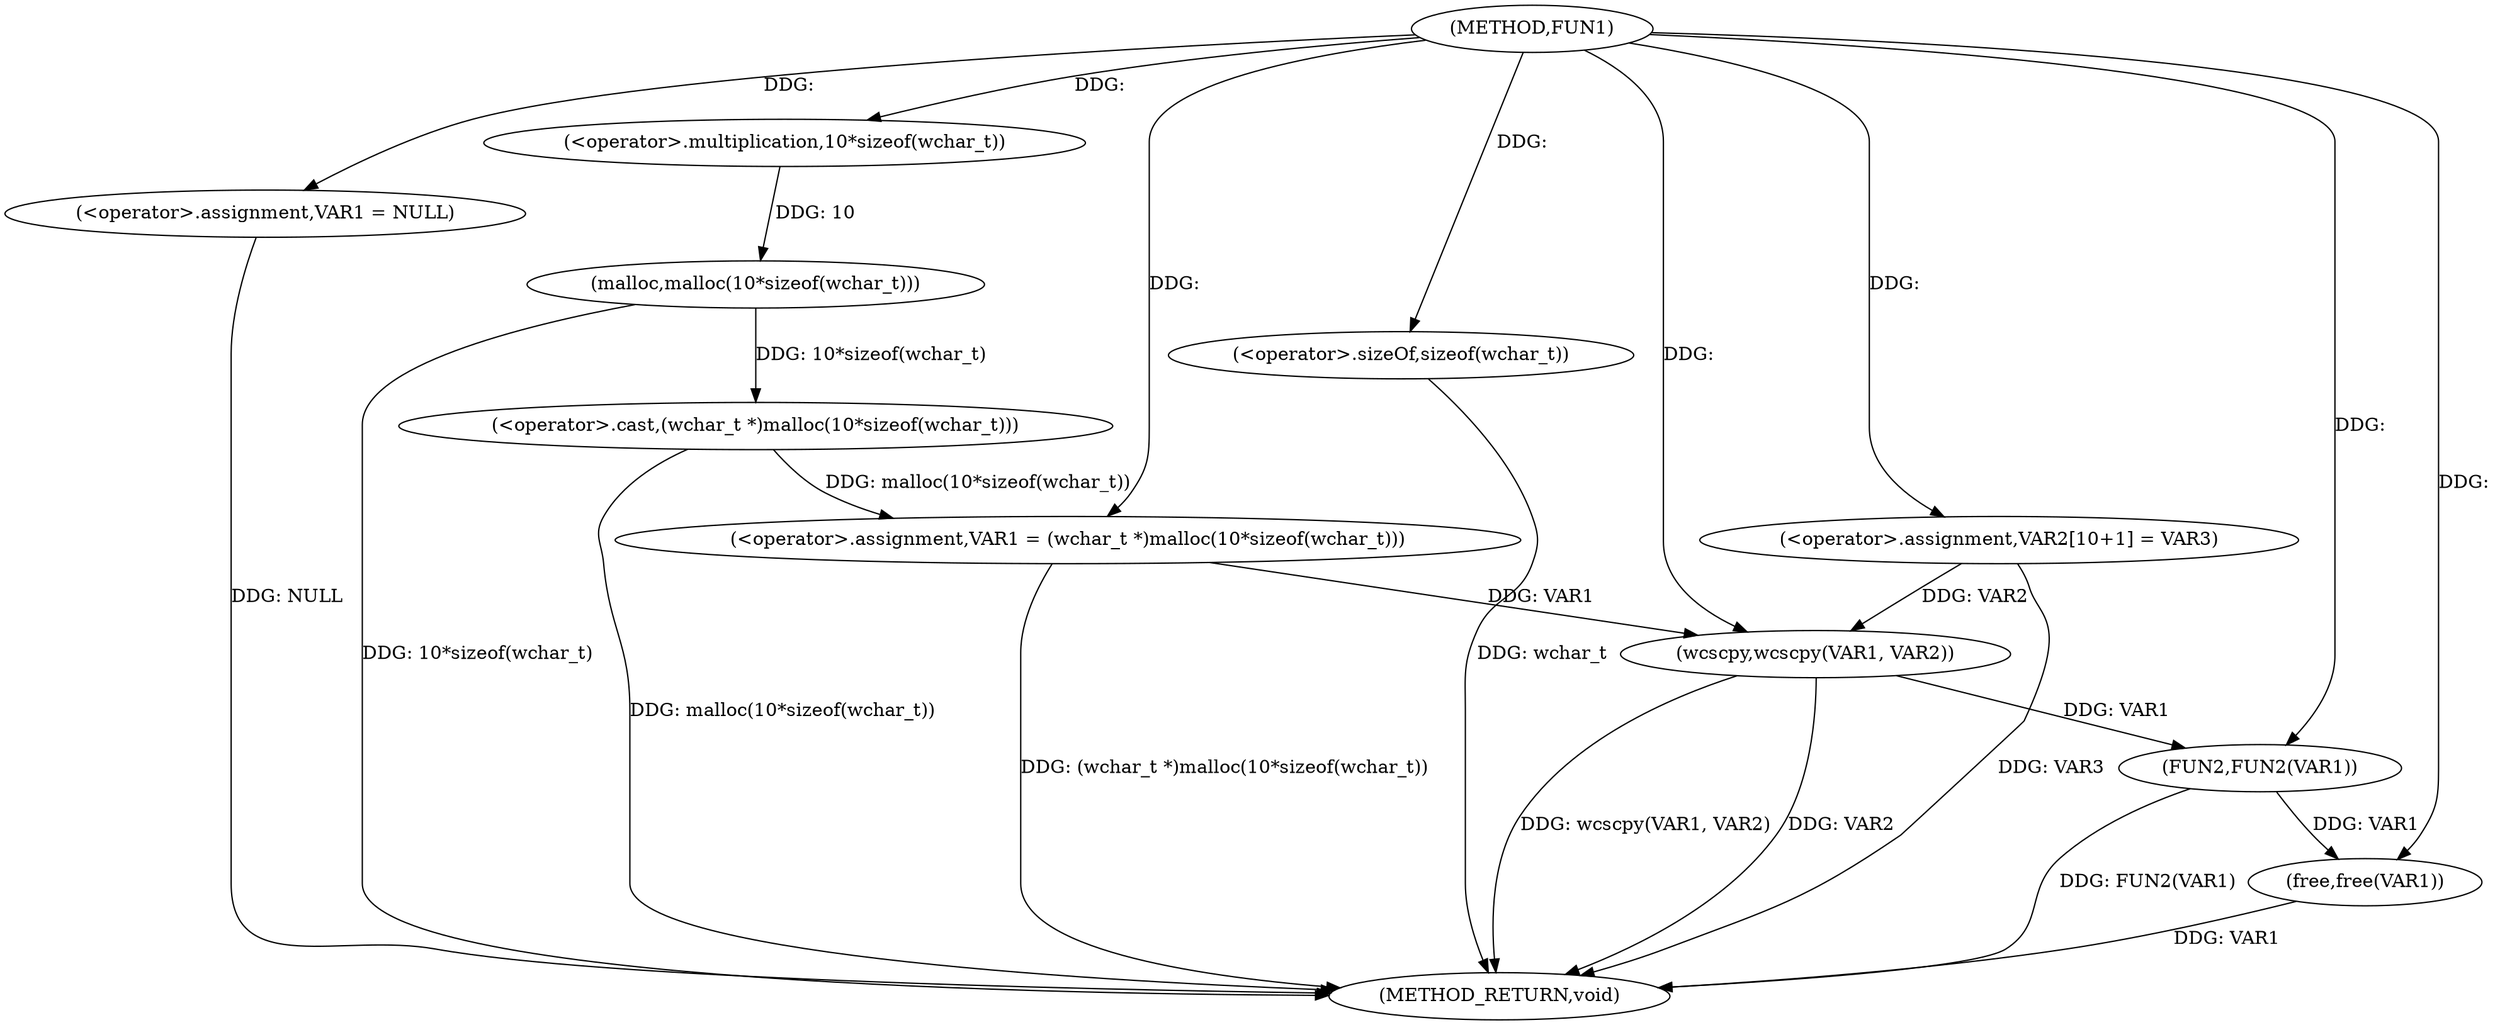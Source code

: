 digraph FUN1 {  
"1000100" [label = "(METHOD,FUN1)" ]
"1000127" [label = "(METHOD_RETURN,void)" ]
"1000103" [label = "(<operator>.assignment,VAR1 = NULL)" ]
"1000106" [label = "(<operator>.assignment,VAR1 = (wchar_t *)malloc(10*sizeof(wchar_t)))" ]
"1000108" [label = "(<operator>.cast,(wchar_t *)malloc(10*sizeof(wchar_t)))" ]
"1000110" [label = "(malloc,malloc(10*sizeof(wchar_t)))" ]
"1000111" [label = "(<operator>.multiplication,10*sizeof(wchar_t))" ]
"1000113" [label = "(<operator>.sizeOf,sizeof(wchar_t))" ]
"1000117" [label = "(<operator>.assignment,VAR2[10+1] = VAR3)" ]
"1000120" [label = "(wcscpy,wcscpy(VAR1, VAR2))" ]
"1000123" [label = "(FUN2,FUN2(VAR1))" ]
"1000125" [label = "(free,free(VAR1))" ]
  "1000125" -> "1000127"  [ label = "DDG: VAR1"] 
  "1000106" -> "1000127"  [ label = "DDG: (wchar_t *)malloc(10*sizeof(wchar_t))"] 
  "1000103" -> "1000127"  [ label = "DDG: NULL"] 
  "1000113" -> "1000127"  [ label = "DDG: wchar_t"] 
  "1000123" -> "1000127"  [ label = "DDG: FUN2(VAR1)"] 
  "1000120" -> "1000127"  [ label = "DDG: VAR2"] 
  "1000117" -> "1000127"  [ label = "DDG: VAR3"] 
  "1000110" -> "1000127"  [ label = "DDG: 10*sizeof(wchar_t)"] 
  "1000108" -> "1000127"  [ label = "DDG: malloc(10*sizeof(wchar_t))"] 
  "1000120" -> "1000127"  [ label = "DDG: wcscpy(VAR1, VAR2)"] 
  "1000100" -> "1000103"  [ label = "DDG: "] 
  "1000108" -> "1000106"  [ label = "DDG: malloc(10*sizeof(wchar_t))"] 
  "1000100" -> "1000106"  [ label = "DDG: "] 
  "1000110" -> "1000108"  [ label = "DDG: 10*sizeof(wchar_t)"] 
  "1000111" -> "1000110"  [ label = "DDG: 10"] 
  "1000100" -> "1000111"  [ label = "DDG: "] 
  "1000100" -> "1000113"  [ label = "DDG: "] 
  "1000100" -> "1000117"  [ label = "DDG: "] 
  "1000106" -> "1000120"  [ label = "DDG: VAR1"] 
  "1000100" -> "1000120"  [ label = "DDG: "] 
  "1000117" -> "1000120"  [ label = "DDG: VAR2"] 
  "1000120" -> "1000123"  [ label = "DDG: VAR1"] 
  "1000100" -> "1000123"  [ label = "DDG: "] 
  "1000123" -> "1000125"  [ label = "DDG: VAR1"] 
  "1000100" -> "1000125"  [ label = "DDG: "] 
}
